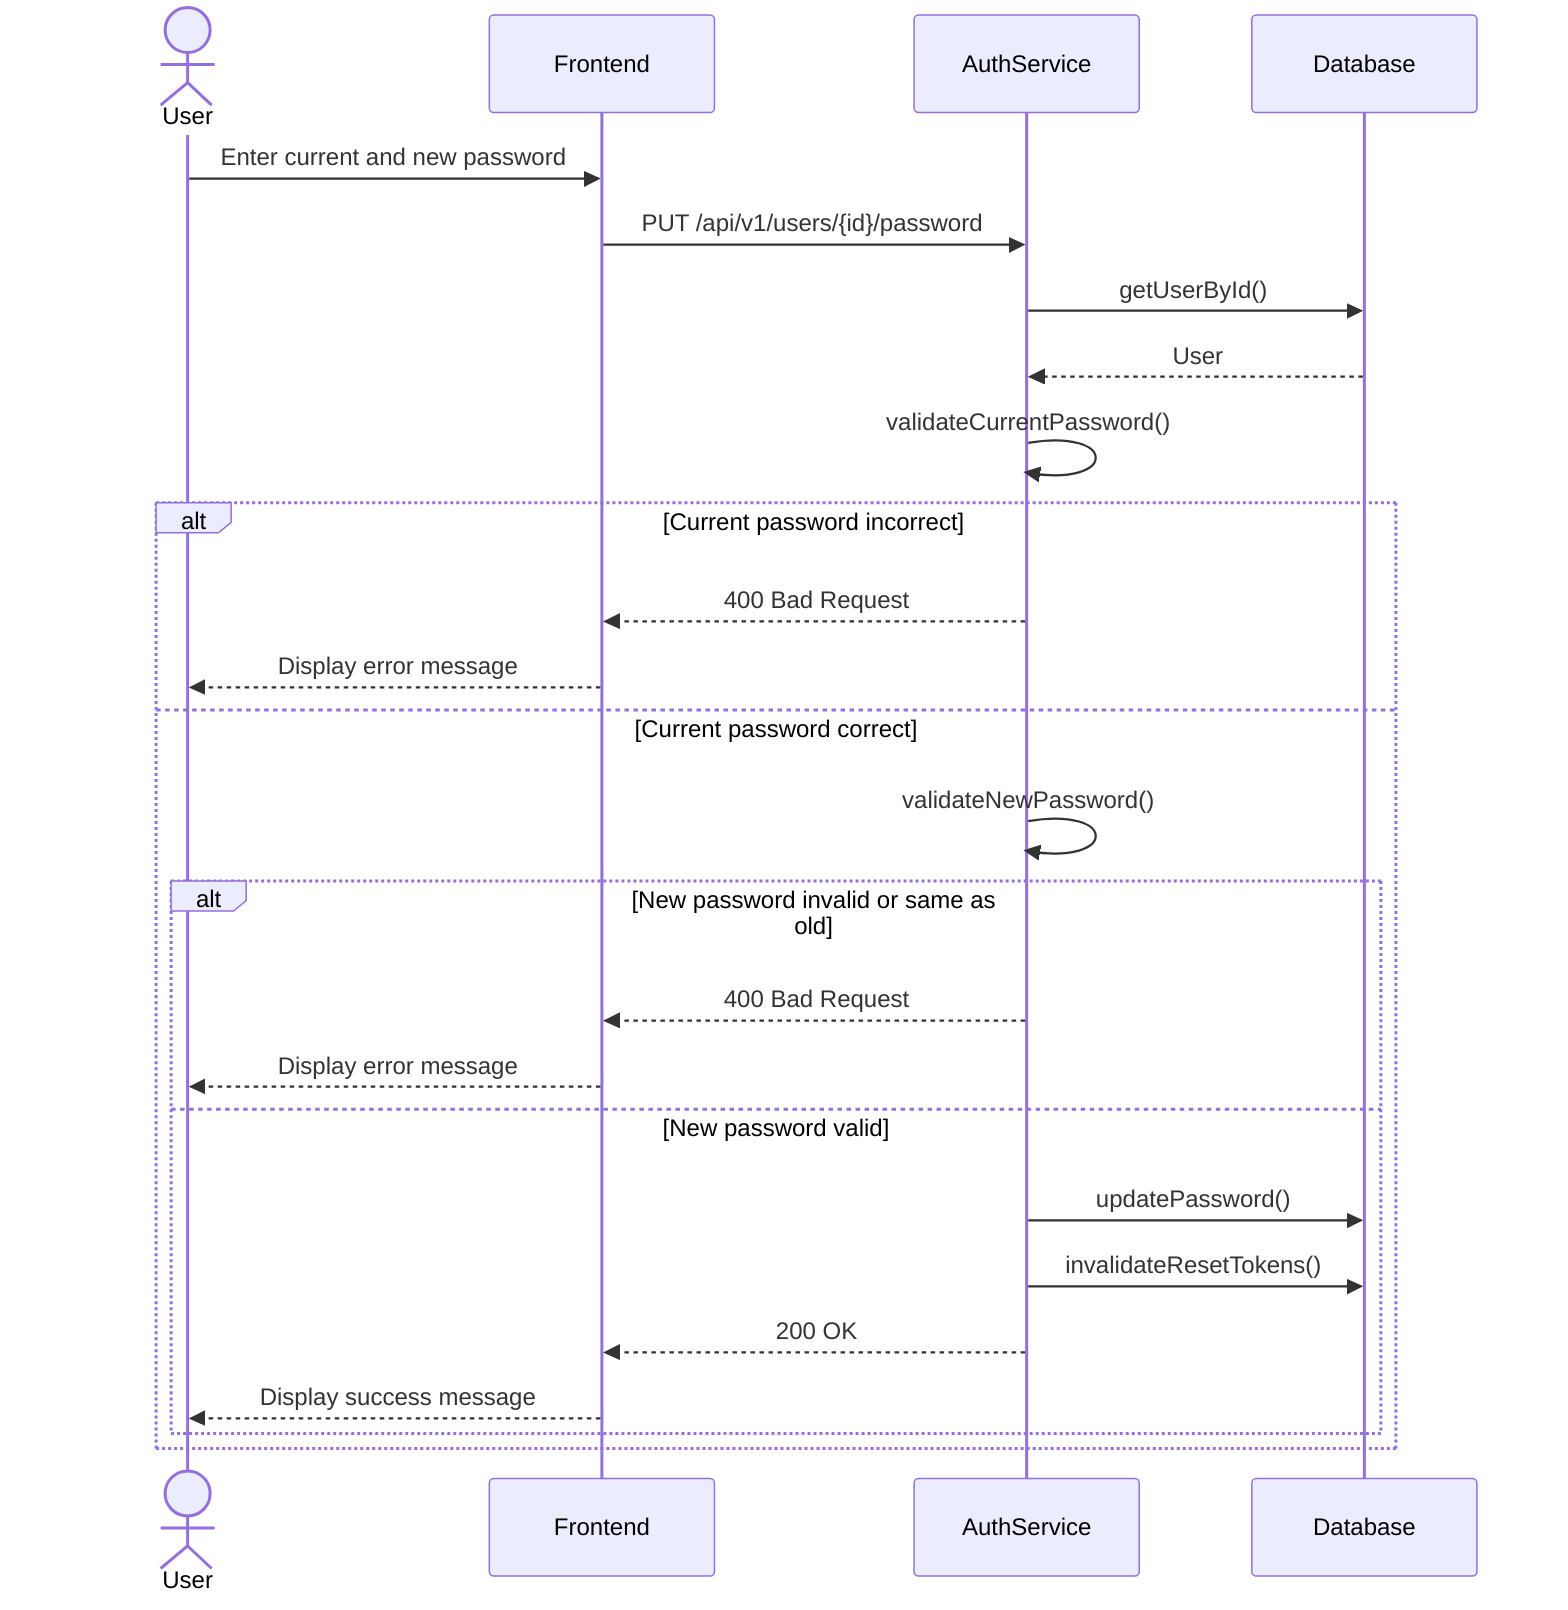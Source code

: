 sequenceDiagram
    actor User
    participant Frontend
    participant AuthService
    participant Database

    User->>Frontend: Enter current and new password
    Frontend->>AuthService: PUT /api/v1/users/{id}/password
    
    AuthService->>Database: getUserById()
    Database-->>AuthService: User
    
    AuthService->>AuthService: validateCurrentPassword()
    
    alt Current password incorrect
        AuthService-->>Frontend: 400 Bad Request
        Frontend-->>User: Display error message
    else Current password correct
        AuthService->>AuthService: validateNewPassword()
        
        alt New password invalid or same as old
            AuthService-->>Frontend: 400 Bad Request
            Frontend-->>User: Display error message
        else New password valid
            AuthService->>Database: updatePassword()
            AuthService->>Database: invalidateResetTokens()
            
            AuthService-->>Frontend: 200 OK
            Frontend-->>User: Display success message
        end
    end